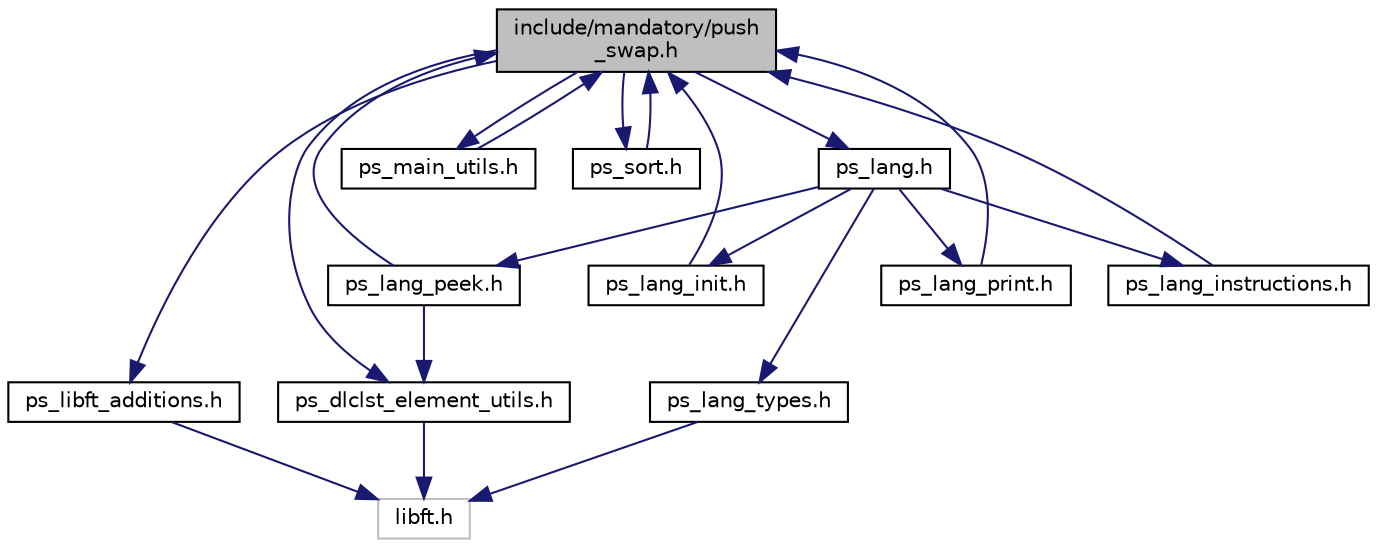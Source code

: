 digraph "include/mandatory/push_swap.h"
{
 // LATEX_PDF_SIZE
  edge [fontname="Helvetica",fontsize="10",labelfontname="Helvetica",labelfontsize="10"];
  node [fontname="Helvetica",fontsize="10",shape=record];
  Node1 [label="include/mandatory/push\l_swap.h",height=0.2,width=0.4,color="black", fillcolor="grey75", style="filled", fontcolor="black",tooltip=" "];
  Node1 -> Node2 [color="midnightblue",fontsize="10",style="solid",fontname="Helvetica"];
  Node2 [label="ps_lang.h",height=0.2,width=0.4,color="black", fillcolor="white", style="filled",URL="$ps__lang_8h.html",tooltip=" "];
  Node2 -> Node3 [color="midnightblue",fontsize="10",style="solid",fontname="Helvetica"];
  Node3 [label="ps_lang_types.h",height=0.2,width=0.4,color="black", fillcolor="white", style="filled",URL="$ps__lang__types_8h.html",tooltip=" "];
  Node3 -> Node4 [color="midnightblue",fontsize="10",style="solid",fontname="Helvetica"];
  Node4 [label="libft.h",height=0.2,width=0.4,color="grey75", fillcolor="white", style="filled",tooltip=" "];
  Node2 -> Node5 [color="midnightblue",fontsize="10",style="solid",fontname="Helvetica"];
  Node5 [label="ps_lang_init.h",height=0.2,width=0.4,color="black", fillcolor="white", style="filled",URL="$ps__lang__init_8h.html",tooltip=" "];
  Node5 -> Node1 [color="midnightblue",fontsize="10",style="solid",fontname="Helvetica"];
  Node2 -> Node6 [color="midnightblue",fontsize="10",style="solid",fontname="Helvetica"];
  Node6 [label="ps_lang_peek.h",height=0.2,width=0.4,color="black", fillcolor="white", style="filled",URL="$ps__lang__peek_8h.html",tooltip=" "];
  Node6 -> Node1 [color="midnightblue",fontsize="10",style="solid",fontname="Helvetica"];
  Node6 -> Node7 [color="midnightblue",fontsize="10",style="solid",fontname="Helvetica"];
  Node7 [label="ps_dlclst_element_utils.h",height=0.2,width=0.4,color="black", fillcolor="white", style="filled",URL="$ps__dlclst__element__utils_8h.html",tooltip=" "];
  Node7 -> Node4 [color="midnightblue",fontsize="10",style="solid",fontname="Helvetica"];
  Node2 -> Node8 [color="midnightblue",fontsize="10",style="solid",fontname="Helvetica"];
  Node8 [label="ps_lang_print.h",height=0.2,width=0.4,color="black", fillcolor="white", style="filled",URL="$ps__lang__print_8h.html",tooltip=" "];
  Node8 -> Node1 [color="midnightblue",fontsize="10",style="solid",fontname="Helvetica"];
  Node2 -> Node9 [color="midnightblue",fontsize="10",style="solid",fontname="Helvetica"];
  Node9 [label="ps_lang_instructions.h",height=0.2,width=0.4,color="black", fillcolor="white", style="filled",URL="$ps__lang__instructions_8h.html",tooltip=" "];
  Node9 -> Node1 [color="midnightblue",fontsize="10",style="solid",fontname="Helvetica"];
  Node1 -> Node7 [color="midnightblue",fontsize="10",style="solid",fontname="Helvetica"];
  Node1 -> Node10 [color="midnightblue",fontsize="10",style="solid",fontname="Helvetica"];
  Node10 [label="ps_libft_additions.h",height=0.2,width=0.4,color="black", fillcolor="white", style="filled",URL="$ps__libft__additions_8h.html",tooltip=" "];
  Node10 -> Node4 [color="midnightblue",fontsize="10",style="solid",fontname="Helvetica"];
  Node1 -> Node11 [color="midnightblue",fontsize="10",style="solid",fontname="Helvetica"];
  Node11 [label="ps_main_utils.h",height=0.2,width=0.4,color="black", fillcolor="white", style="filled",URL="$ps__main__utils_8h.html",tooltip=" "];
  Node11 -> Node1 [color="midnightblue",fontsize="10",style="solid",fontname="Helvetica"];
  Node1 -> Node12 [color="midnightblue",fontsize="10",style="solid",fontname="Helvetica"];
  Node12 [label="ps_sort.h",height=0.2,width=0.4,color="black", fillcolor="white", style="filled",URL="$ps__sort_8h.html",tooltip=" "];
  Node12 -> Node1 [color="midnightblue",fontsize="10",style="solid",fontname="Helvetica"];
}
